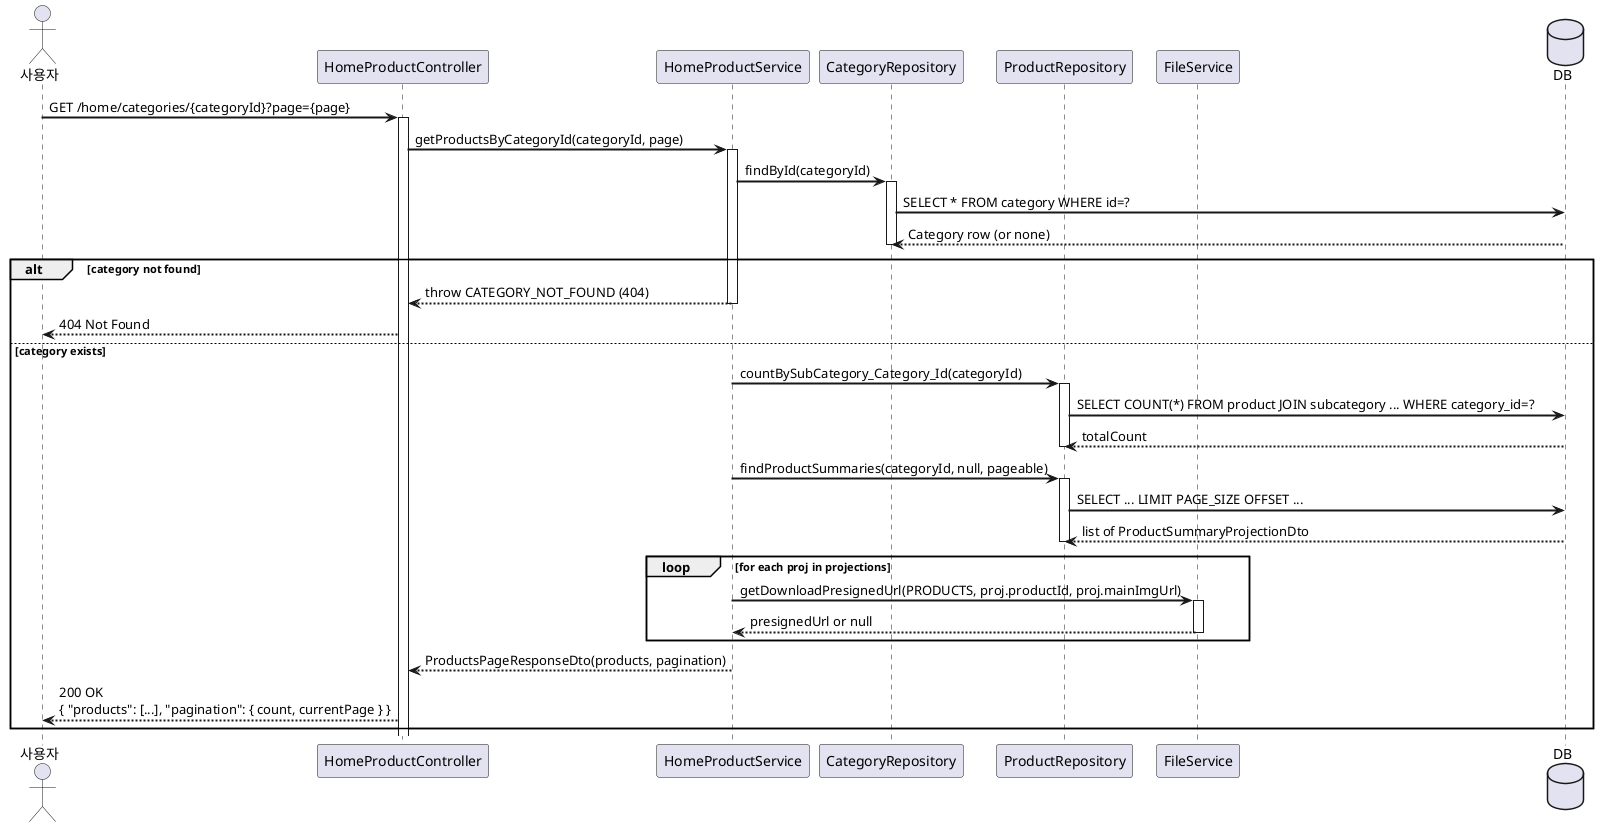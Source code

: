 @startuml
skinparam sequenceArrowThickness 2

actor 사용자
participant HomeProductController as Controller
participant HomeProductService    as Service
participant CategoryRepository    as CatRepo
participant ProductRepository     as ProdRepo
participant FileService           as FileSvc
database DB

사용자 -> Controller: GET /home/categories/{categoryId}?page={page}
activate Controller

Controller -> Service: getProductsByCategoryId(categoryId, page)
activate Service

Service -> CatRepo: findById(categoryId)
activate CatRepo
CatRepo -> DB: SELECT * FROM category WHERE id=?
DB --> CatRepo: Category row (or none)
deactivate CatRepo

alt category not found
    Service --> Controller: throw CATEGORY_NOT_FOUND (404)
    deactivate Service
    Controller --> 사용자: 404 Not Found
else category exists
    Service -> ProdRepo: countBySubCategory_Category_Id(categoryId)
    activate ProdRepo
    ProdRepo -> DB: SELECT COUNT(*) FROM product JOIN subcategory ... WHERE category_id=?
    DB --> ProdRepo: totalCount
    deactivate ProdRepo

    Service -> ProdRepo: findProductSummaries(categoryId, null, pageable)
    activate ProdRepo
    ProdRepo -> DB: SELECT ... LIMIT PAGE_SIZE OFFSET ...
    DB --> ProdRepo: list of ProductSummaryProjectionDto
    deactivate ProdRepo

    loop for each proj in projections
        Service -> FileSvc: getDownloadPresignedUrl(PRODUCTS, proj.productId, proj.mainImgUrl)
        activate FileSvc
        FileSvc --> Service: presignedUrl or null
        deactivate FileSvc
    end

    Service --> Controller: ProductsPageResponseDto(products, pagination)
    deactivate Service

    Controller --> 사용자: 200 OK\n{ "products": [...], "pagination": { count, currentPage } }
end
@enduml

